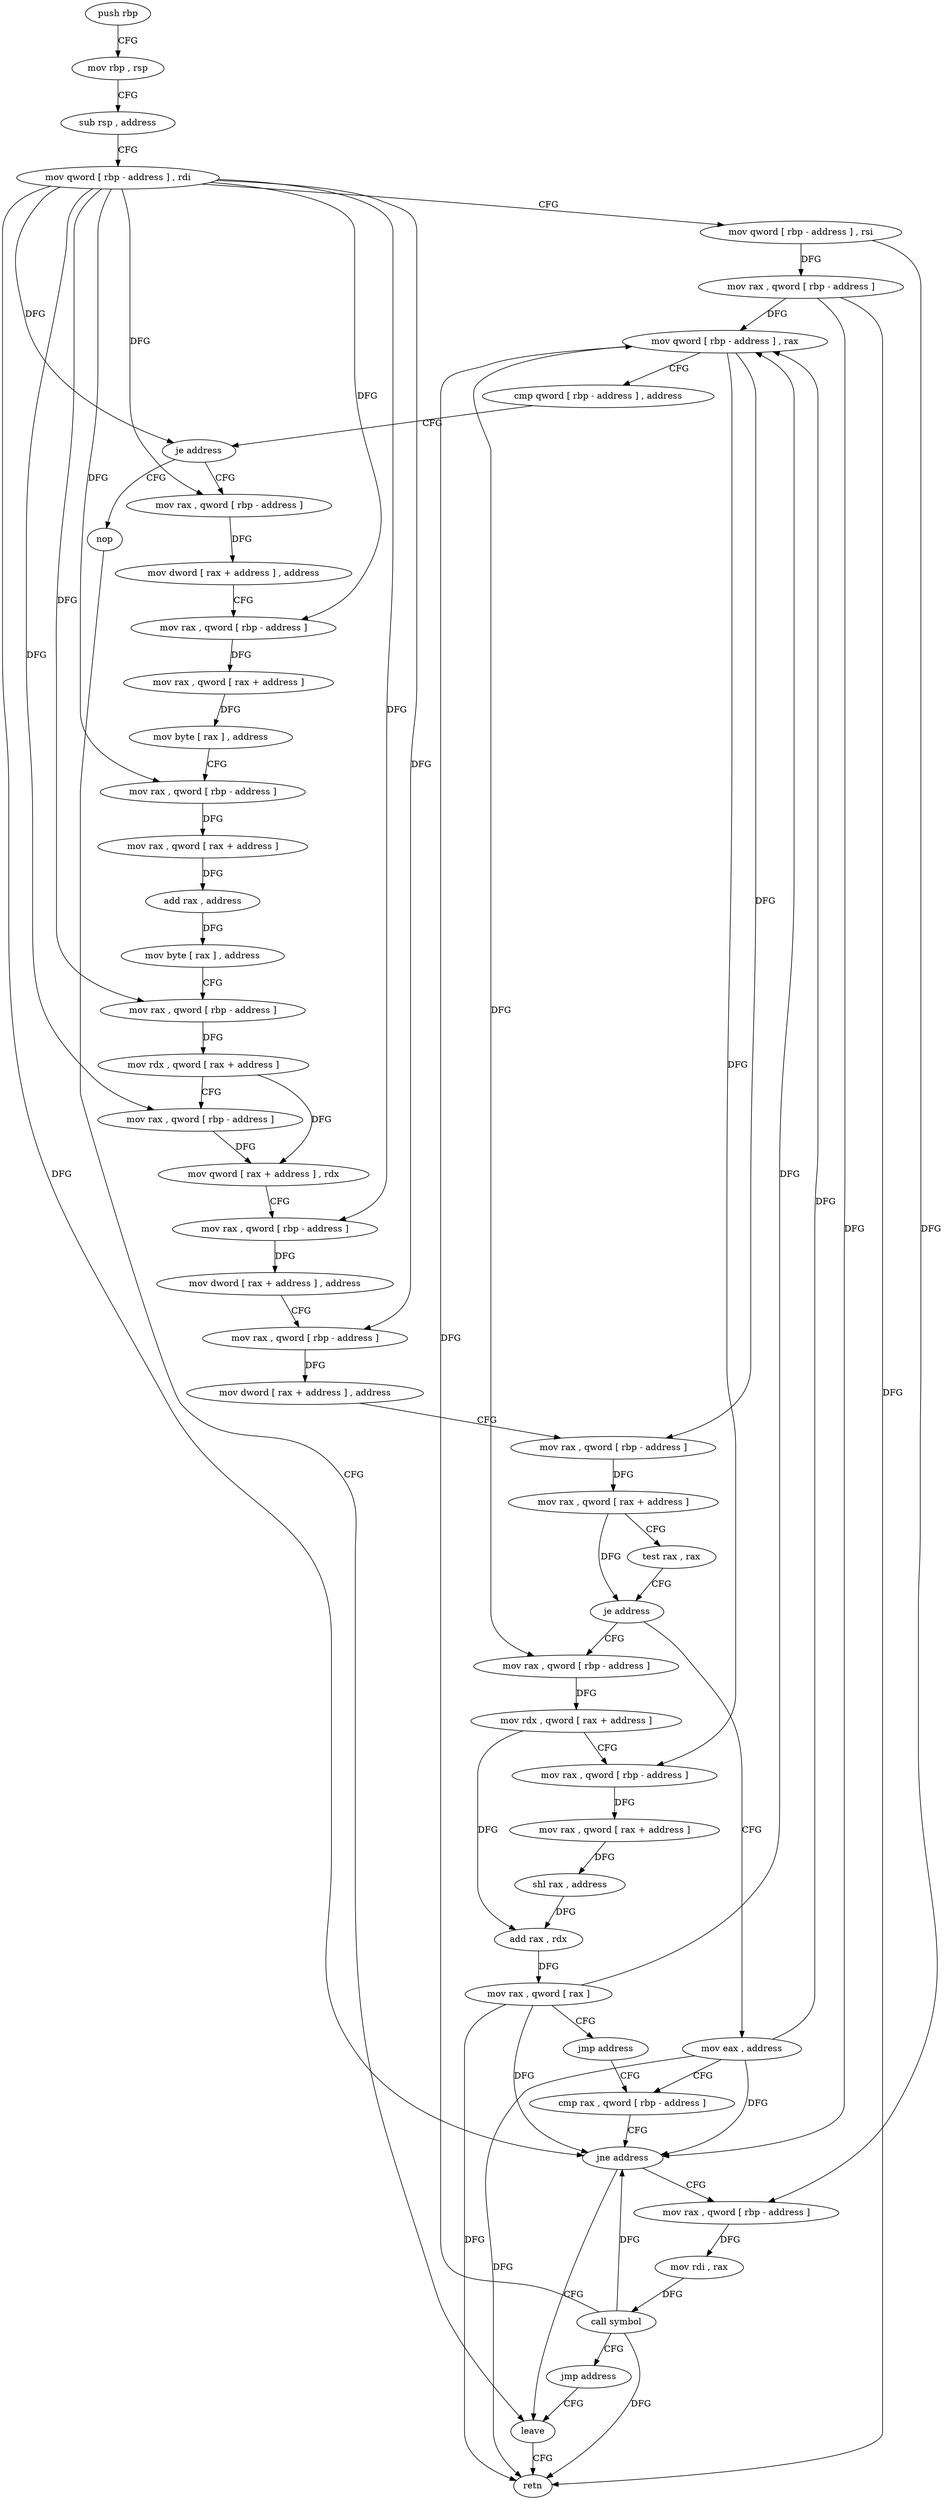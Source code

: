 digraph "func" {
"150209" [label = "push rbp" ]
"150210" [label = "mov rbp , rsp" ]
"150213" [label = "sub rsp , address" ]
"150217" [label = "mov qword [ rbp - address ] , rdi" ]
"150221" [label = "mov qword [ rbp - address ] , rsi" ]
"150225" [label = "mov rax , qword [ rbp - address ]" ]
"150229" [label = "mov qword [ rbp - address ] , rax" ]
"150233" [label = "cmp qword [ rbp - address ] , address" ]
"150238" [label = "je address" ]
"150385" [label = "nop" ]
"150244" [label = "mov rax , qword [ rbp - address ]" ]
"150386" [label = "leave" ]
"150248" [label = "mov dword [ rax + address ] , address" ]
"150255" [label = "mov rax , qword [ rbp - address ]" ]
"150259" [label = "mov rax , qword [ rax + address ]" ]
"150263" [label = "mov byte [ rax ] , address" ]
"150266" [label = "mov rax , qword [ rbp - address ]" ]
"150270" [label = "mov rax , qword [ rax + address ]" ]
"150274" [label = "add rax , address" ]
"150278" [label = "mov byte [ rax ] , address" ]
"150281" [label = "mov rax , qword [ rbp - address ]" ]
"150285" [label = "mov rdx , qword [ rax + address ]" ]
"150289" [label = "mov rax , qword [ rbp - address ]" ]
"150293" [label = "mov qword [ rax + address ] , rdx" ]
"150297" [label = "mov rax , qword [ rbp - address ]" ]
"150301" [label = "mov dword [ rax + address ] , address" ]
"150308" [label = "mov rax , qword [ rbp - address ]" ]
"150312" [label = "mov dword [ rax + address ] , address" ]
"150319" [label = "mov rax , qword [ rbp - address ]" ]
"150323" [label = "mov rax , qword [ rax + address ]" ]
"150327" [label = "test rax , rax" ]
"150330" [label = "je address" ]
"150360" [label = "mov eax , address" ]
"150332" [label = "mov rax , qword [ rbp - address ]" ]
"150365" [label = "cmp rax , qword [ rbp - address ]" ]
"150336" [label = "mov rdx , qword [ rax + address ]" ]
"150340" [label = "mov rax , qword [ rbp - address ]" ]
"150344" [label = "mov rax , qword [ rax + address ]" ]
"150348" [label = "shl rax , address" ]
"150352" [label = "add rax , rdx" ]
"150355" [label = "mov rax , qword [ rax ]" ]
"150358" [label = "jmp address" ]
"150387" [label = "retn" ]
"150371" [label = "mov rax , qword [ rbp - address ]" ]
"150375" [label = "mov rdi , rax" ]
"150378" [label = "call symbol" ]
"150383" [label = "jmp address" ]
"150369" [label = "jne address" ]
"150209" -> "150210" [ label = "CFG" ]
"150210" -> "150213" [ label = "CFG" ]
"150213" -> "150217" [ label = "CFG" ]
"150217" -> "150221" [ label = "CFG" ]
"150217" -> "150238" [ label = "DFG" ]
"150217" -> "150244" [ label = "DFG" ]
"150217" -> "150255" [ label = "DFG" ]
"150217" -> "150266" [ label = "DFG" ]
"150217" -> "150281" [ label = "DFG" ]
"150217" -> "150289" [ label = "DFG" ]
"150217" -> "150297" [ label = "DFG" ]
"150217" -> "150308" [ label = "DFG" ]
"150217" -> "150369" [ label = "DFG" ]
"150221" -> "150225" [ label = "DFG" ]
"150221" -> "150371" [ label = "DFG" ]
"150225" -> "150229" [ label = "DFG" ]
"150225" -> "150387" [ label = "DFG" ]
"150225" -> "150369" [ label = "DFG" ]
"150229" -> "150233" [ label = "CFG" ]
"150229" -> "150319" [ label = "DFG" ]
"150229" -> "150332" [ label = "DFG" ]
"150229" -> "150340" [ label = "DFG" ]
"150233" -> "150238" [ label = "CFG" ]
"150238" -> "150385" [ label = "CFG" ]
"150238" -> "150244" [ label = "CFG" ]
"150385" -> "150386" [ label = "CFG" ]
"150244" -> "150248" [ label = "DFG" ]
"150386" -> "150387" [ label = "CFG" ]
"150248" -> "150255" [ label = "CFG" ]
"150255" -> "150259" [ label = "DFG" ]
"150259" -> "150263" [ label = "DFG" ]
"150263" -> "150266" [ label = "CFG" ]
"150266" -> "150270" [ label = "DFG" ]
"150270" -> "150274" [ label = "DFG" ]
"150274" -> "150278" [ label = "DFG" ]
"150278" -> "150281" [ label = "CFG" ]
"150281" -> "150285" [ label = "DFG" ]
"150285" -> "150289" [ label = "CFG" ]
"150285" -> "150293" [ label = "DFG" ]
"150289" -> "150293" [ label = "DFG" ]
"150293" -> "150297" [ label = "CFG" ]
"150297" -> "150301" [ label = "DFG" ]
"150301" -> "150308" [ label = "CFG" ]
"150308" -> "150312" [ label = "DFG" ]
"150312" -> "150319" [ label = "CFG" ]
"150319" -> "150323" [ label = "DFG" ]
"150323" -> "150327" [ label = "CFG" ]
"150323" -> "150330" [ label = "DFG" ]
"150327" -> "150330" [ label = "CFG" ]
"150330" -> "150360" [ label = "CFG" ]
"150330" -> "150332" [ label = "CFG" ]
"150360" -> "150365" [ label = "CFG" ]
"150360" -> "150229" [ label = "DFG" ]
"150360" -> "150387" [ label = "DFG" ]
"150360" -> "150369" [ label = "DFG" ]
"150332" -> "150336" [ label = "DFG" ]
"150365" -> "150369" [ label = "CFG" ]
"150336" -> "150340" [ label = "CFG" ]
"150336" -> "150352" [ label = "DFG" ]
"150340" -> "150344" [ label = "DFG" ]
"150344" -> "150348" [ label = "DFG" ]
"150348" -> "150352" [ label = "DFG" ]
"150352" -> "150355" [ label = "DFG" ]
"150355" -> "150358" [ label = "CFG" ]
"150355" -> "150229" [ label = "DFG" ]
"150355" -> "150387" [ label = "DFG" ]
"150355" -> "150369" [ label = "DFG" ]
"150358" -> "150365" [ label = "CFG" ]
"150371" -> "150375" [ label = "DFG" ]
"150375" -> "150378" [ label = "DFG" ]
"150378" -> "150383" [ label = "CFG" ]
"150378" -> "150229" [ label = "DFG" ]
"150378" -> "150387" [ label = "DFG" ]
"150378" -> "150369" [ label = "DFG" ]
"150383" -> "150386" [ label = "CFG" ]
"150369" -> "150386" [ label = "CFG" ]
"150369" -> "150371" [ label = "CFG" ]
}
